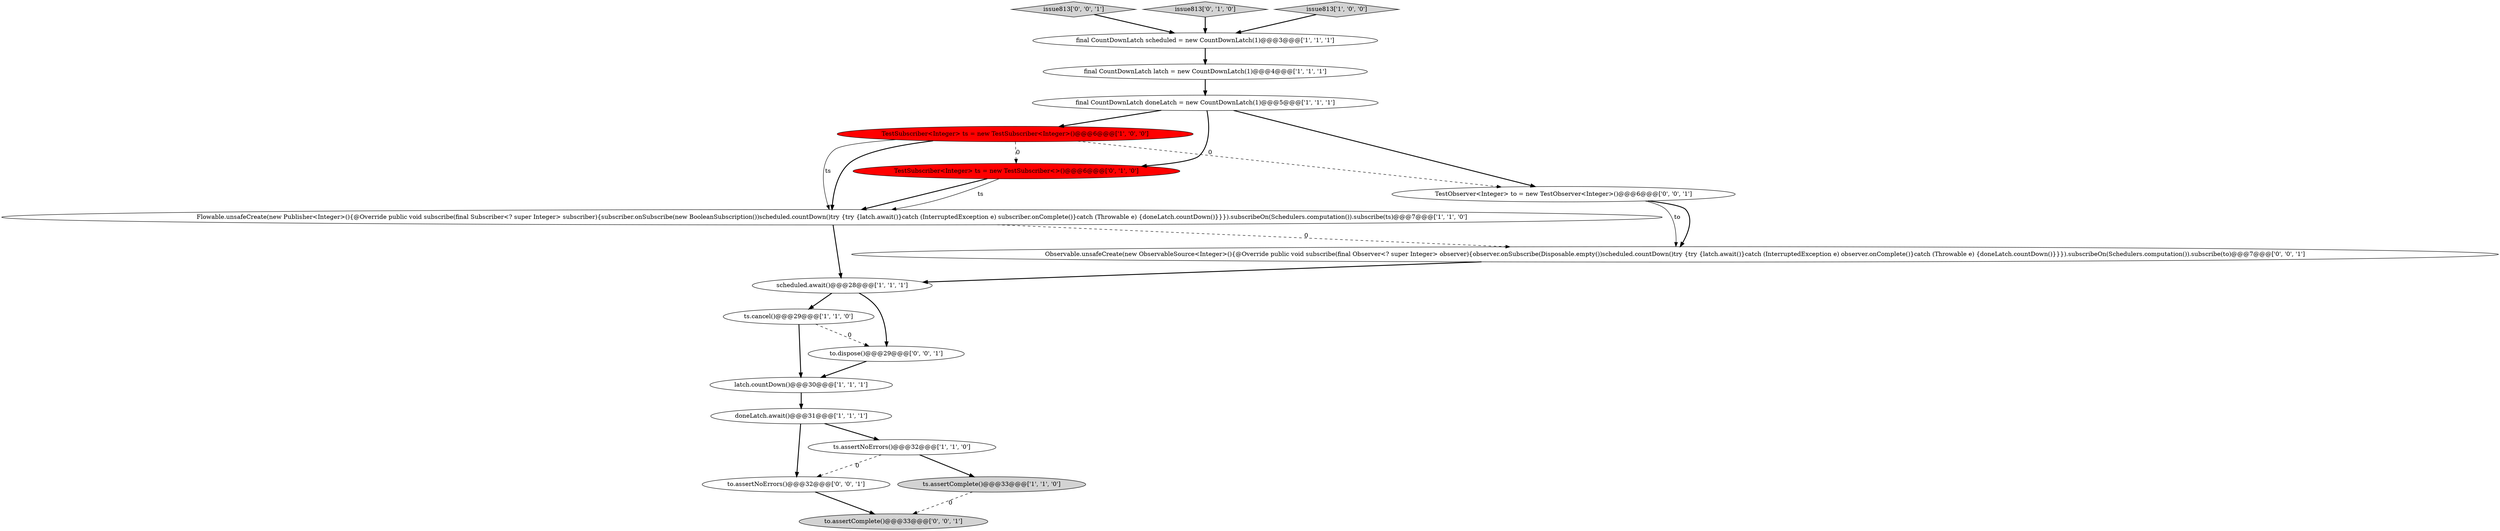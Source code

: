 digraph {
18 [style = filled, label = "Observable.unsafeCreate(new ObservableSource<Integer>(){@Override public void subscribe(final Observer<? super Integer> observer){observer.onSubscribe(Disposable.empty())scheduled.countDown()try {try {latch.await()}catch (InterruptedException e) observer.onComplete()}catch (Throwable e) {doneLatch.countDown()}}}).subscribeOn(Schedulers.computation()).subscribe(to)@@@7@@@['0', '0', '1']", fillcolor = white, shape = ellipse image = "AAA0AAABBB3BBB"];
5 [style = filled, label = "Flowable.unsafeCreate(new Publisher<Integer>(){@Override public void subscribe(final Subscriber<? super Integer> subscriber){subscriber.onSubscribe(new BooleanSubscription())scheduled.countDown()try {try {latch.await()}catch (InterruptedException e) subscriber.onComplete()}catch (Throwable e) {doneLatch.countDown()}}}).subscribeOn(Schedulers.computation()).subscribe(ts)@@@7@@@['1', '1', '0']", fillcolor = white, shape = ellipse image = "AAA0AAABBB1BBB"];
10 [style = filled, label = "TestSubscriber<Integer> ts = new TestSubscriber<Integer>()@@@6@@@['1', '0', '0']", fillcolor = red, shape = ellipse image = "AAA1AAABBB1BBB"];
14 [style = filled, label = "to.assertComplete()@@@33@@@['0', '0', '1']", fillcolor = lightgray, shape = ellipse image = "AAA0AAABBB3BBB"];
12 [style = filled, label = "TestSubscriber<Integer> ts = new TestSubscriber<>()@@@6@@@['0', '1', '0']", fillcolor = red, shape = ellipse image = "AAA1AAABBB2BBB"];
19 [style = filled, label = "issue813['0', '0', '1']", fillcolor = lightgray, shape = diamond image = "AAA0AAABBB3BBB"];
15 [style = filled, label = "TestObserver<Integer> to = new TestObserver<Integer>()@@@6@@@['0', '0', '1']", fillcolor = white, shape = ellipse image = "AAA0AAABBB3BBB"];
13 [style = filled, label = "issue813['0', '1', '0']", fillcolor = lightgray, shape = diamond image = "AAA0AAABBB2BBB"];
17 [style = filled, label = "to.assertNoErrors()@@@32@@@['0', '0', '1']", fillcolor = white, shape = ellipse image = "AAA0AAABBB3BBB"];
6 [style = filled, label = "ts.cancel()@@@29@@@['1', '1', '0']", fillcolor = white, shape = ellipse image = "AAA0AAABBB1BBB"];
7 [style = filled, label = "scheduled.await()@@@28@@@['1', '1', '1']", fillcolor = white, shape = ellipse image = "AAA0AAABBB1BBB"];
4 [style = filled, label = "doneLatch.await()@@@31@@@['1', '1', '1']", fillcolor = white, shape = ellipse image = "AAA0AAABBB1BBB"];
0 [style = filled, label = "final CountDownLatch doneLatch = new CountDownLatch(1)@@@5@@@['1', '1', '1']", fillcolor = white, shape = ellipse image = "AAA0AAABBB1BBB"];
2 [style = filled, label = "ts.assertComplete()@@@33@@@['1', '1', '0']", fillcolor = lightgray, shape = ellipse image = "AAA0AAABBB1BBB"];
16 [style = filled, label = "to.dispose()@@@29@@@['0', '0', '1']", fillcolor = white, shape = ellipse image = "AAA0AAABBB3BBB"];
8 [style = filled, label = "final CountDownLatch latch = new CountDownLatch(1)@@@4@@@['1', '1', '1']", fillcolor = white, shape = ellipse image = "AAA0AAABBB1BBB"];
9 [style = filled, label = "latch.countDown()@@@30@@@['1', '1', '1']", fillcolor = white, shape = ellipse image = "AAA0AAABBB1BBB"];
3 [style = filled, label = "final CountDownLatch scheduled = new CountDownLatch(1)@@@3@@@['1', '1', '1']", fillcolor = white, shape = ellipse image = "AAA0AAABBB1BBB"];
11 [style = filled, label = "ts.assertNoErrors()@@@32@@@['1', '1', '0']", fillcolor = white, shape = ellipse image = "AAA0AAABBB1BBB"];
1 [style = filled, label = "issue813['1', '0', '0']", fillcolor = lightgray, shape = diamond image = "AAA0AAABBB1BBB"];
10->15 [style = dashed, label="0"];
10->5 [style = solid, label="ts"];
12->5 [style = bold, label=""];
4->17 [style = bold, label=""];
12->5 [style = solid, label="ts"];
0->12 [style = bold, label=""];
9->4 [style = bold, label=""];
10->12 [style = dashed, label="0"];
1->3 [style = bold, label=""];
11->17 [style = dashed, label="0"];
5->18 [style = dashed, label="0"];
15->18 [style = bold, label=""];
0->15 [style = bold, label=""];
11->2 [style = bold, label=""];
8->0 [style = bold, label=""];
15->18 [style = solid, label="to"];
0->10 [style = bold, label=""];
6->16 [style = dashed, label="0"];
10->5 [style = bold, label=""];
2->14 [style = dashed, label="0"];
13->3 [style = bold, label=""];
17->14 [style = bold, label=""];
3->8 [style = bold, label=""];
7->16 [style = bold, label=""];
7->6 [style = bold, label=""];
5->7 [style = bold, label=""];
6->9 [style = bold, label=""];
18->7 [style = bold, label=""];
4->11 [style = bold, label=""];
19->3 [style = bold, label=""];
16->9 [style = bold, label=""];
}
